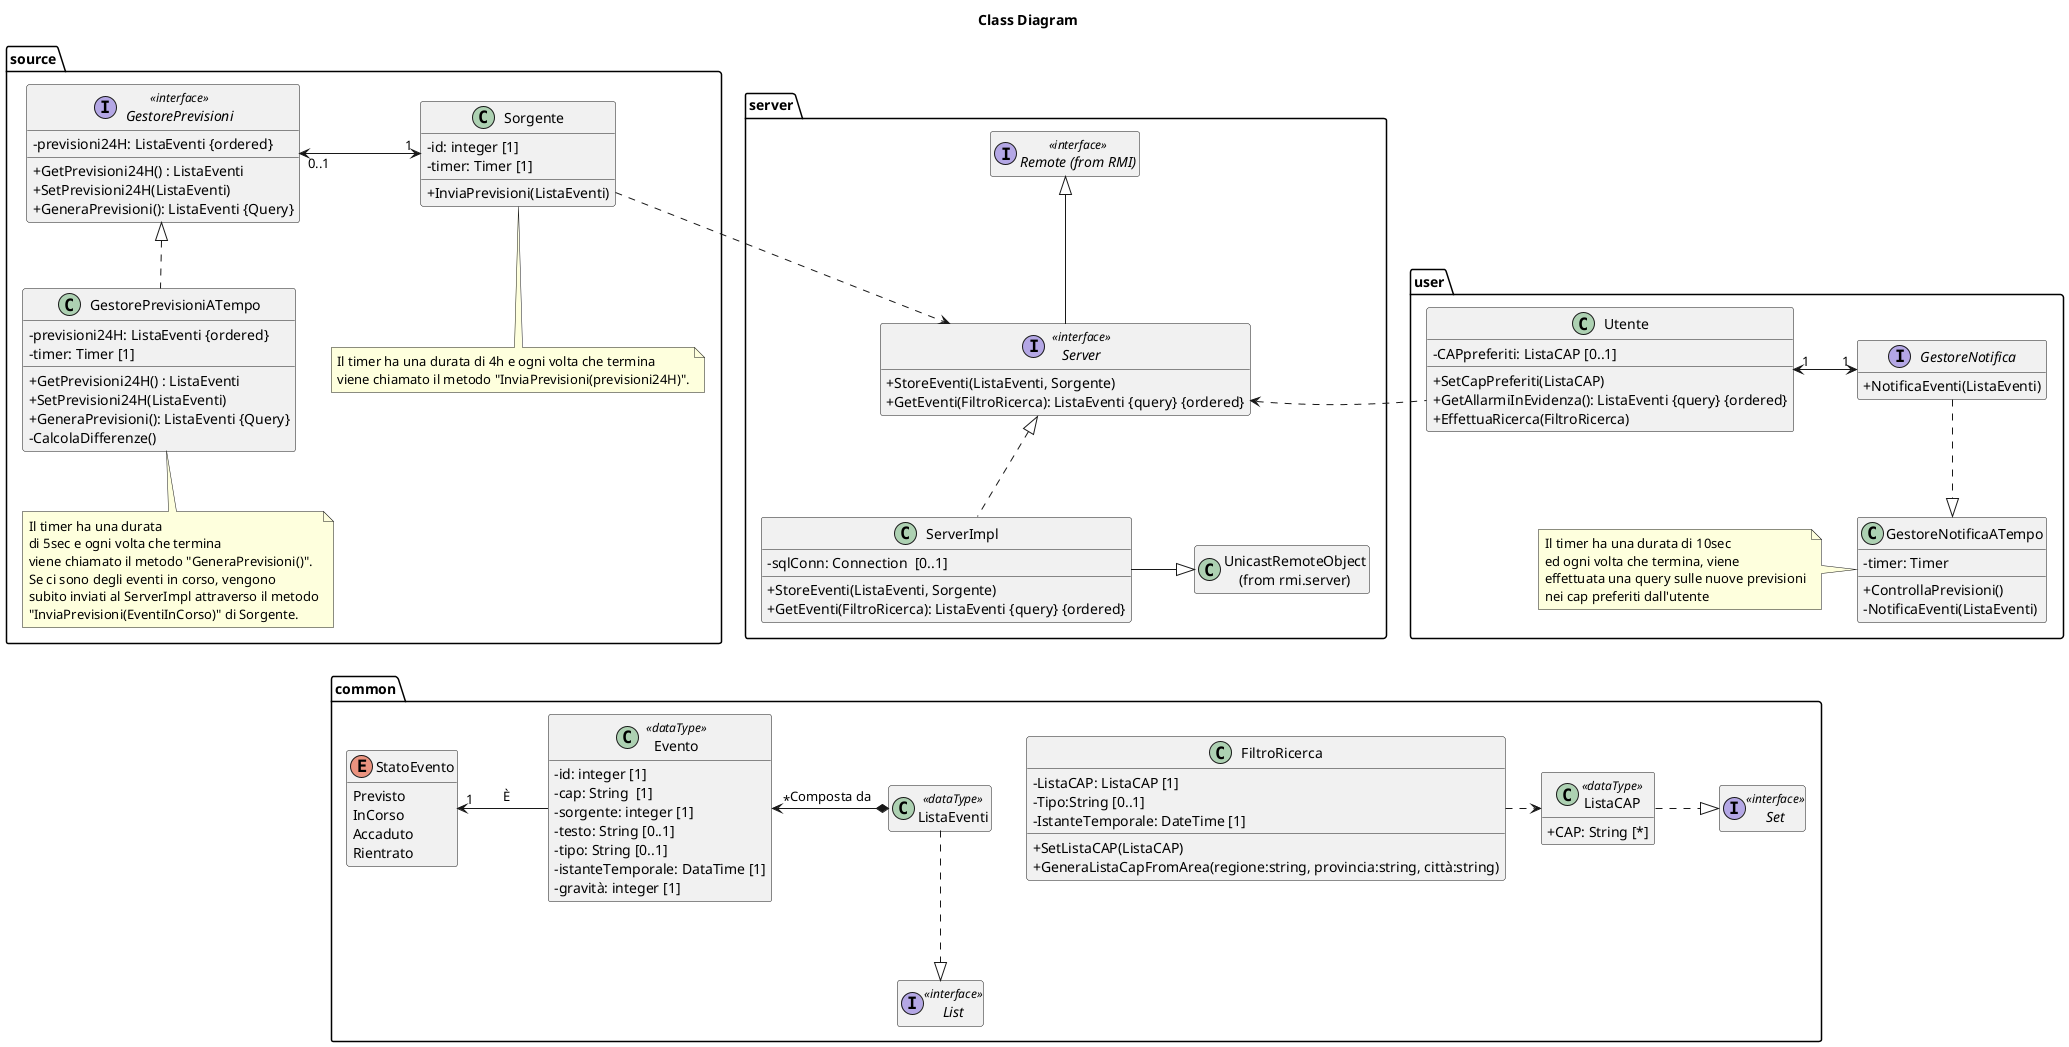 @startuml
title Class Diagram
package source {
    interface GestorePrevisioni<<interface>> {
        - previsioni24H: ListaEventi {ordered}
        + GetPrevisioni24H() : ListaEventi
        + SetPrevisioni24H(ListaEventi)
        + GeneraPrevisioni(): ListaEventi {Query}
    }

    class GestorePrevisioniATempo {
        - previsioni24H: ListaEventi {ordered}
        - timer: Timer [1]
        + GetPrevisioni24H() : ListaEventi
        + SetPrevisioni24H(ListaEventi)
        + GeneraPrevisioni(): ListaEventi {Query}
        - CalcolaDifferenze()
    }

    class Sorgente {
        - id: integer [1]
        - timer: Timer [1]
        + InviaPrevisioni(ListaEventi)
    }
    note bottom of Sorgente: Il timer ha una durata di 4h e ogni volta che termina\nviene chiamato il metodo "InviaPrevisioni(previsioni24H)".
    note bottom of GestorePrevisioniATempo: Il timer ha una durata\ndi 5sec e ogni volta che termina\nviene chiamato il metodo "GeneraPrevisioni()".\nSe ci sono degli eventi in corso, vengono\nsubito inviati al ServerImpl attraverso il metodo\n"InviaPrevisioni(EventiInCorso)" di Sorgente.

    GestorePrevisioni "0..1" <-> "1" Sorgente : \t\t\t
    GestorePrevisioni <|.. GestorePrevisioniATempo
}

package server{
    interface "Remote (from RMI)" as Remote <<interface>>

    interface Server<<interface>> {
        + StoreEventi(ListaEventi, Sorgente)
        + GetEventi(FiltroRicerca): ListaEventi {query} {ordered}
    }

    class ServerImpl {
        - sqlConn: Connection  [0..1]
        + StoreEventi(ListaEventi, Sorgente)
        + GetEventi(FiltroRicerca): ListaEventi {query} {ordered}
    }

    class "UnicastRemoteObject\n(from rmi.server)" as UnicastRemoteObject

    Remote <|-- Server
    Server <|.. ServerImpl
    ServerImpl -|> UnicastRemoteObject :\t
}

Sorgente .> Server

package user {
    class Utente {
        - CAPpreferiti: ListaCAP [0..1]
        + SetCapPreferiti(ListaCAP)
        + GetAllarmiInEvidenza(): ListaEventi {query} {ordered}
        + EffettuaRicerca(FiltroRicerca)
    }

    interface GestoreNotifica {
        + NotificaEventi(ListaEventi)
    }

    class GestoreNotificaATempo {
        - timer: Timer
        + ControllaPrevisioni()
        - NotificaEventi(ListaEventi)
    }
    note left of GestoreNotificaATempo: Il timer ha una durata di 10sec\ned ogni volta che termina, viene\neffettuata una query sulle nuove previsioni\nnei cap preferiti dall'utente

    Utente "1" <-> "1" GestoreNotifica :\t
    GestoreNotifica ..|> GestoreNotificaATempo
}

Server <. Utente

package common {
    enum StatoEvento {
        Previsto
        InCorso
        Accaduto
        Rientrato
    }

    class Evento<<dataType>> {
        - id: integer [1]
        - cap: String  [1]
        - sorgente: integer [1]
        - testo: String [0..1]
        - tipo: String [0..1]
        - istanteTemporale: DataTime [1]
        - gravità: integer [1]
    }

    class ListaEventi <<dataType>>

    interface List<<interface>>

    ListaEventi ..|> List: \t
    StatoEvento "1" <- Evento: \tÈ\t
    Evento " * " <-*  ListaEventi: Composta da

    class FiltroRicerca {
        - ListaCAP: ListaCAP [1]
        - Tipo:String [0..1]
        - IstanteTemporale: DateTime [1]
        + SetListaCAP(ListaCAP)
        + GeneraListaCapFromArea(regione:string, provincia:string, città:string)
    }

    class ListaCAP <<dataType>> {
        + CAP: String [*]
    }

    interface Set<<interface>>

    ListaCAP .|> Set :\t
    FiltroRicerca .> ListaCAP
}

'Layout only
hide empty members
skinparam classAttributeIconSize 0
ListaEventi -[hidden] FiltroRicerca
GestorePrevisioniATempo -[hidden]-- StatoEvento
ServerImpl .[hidden].> ListaEventi
@enduml